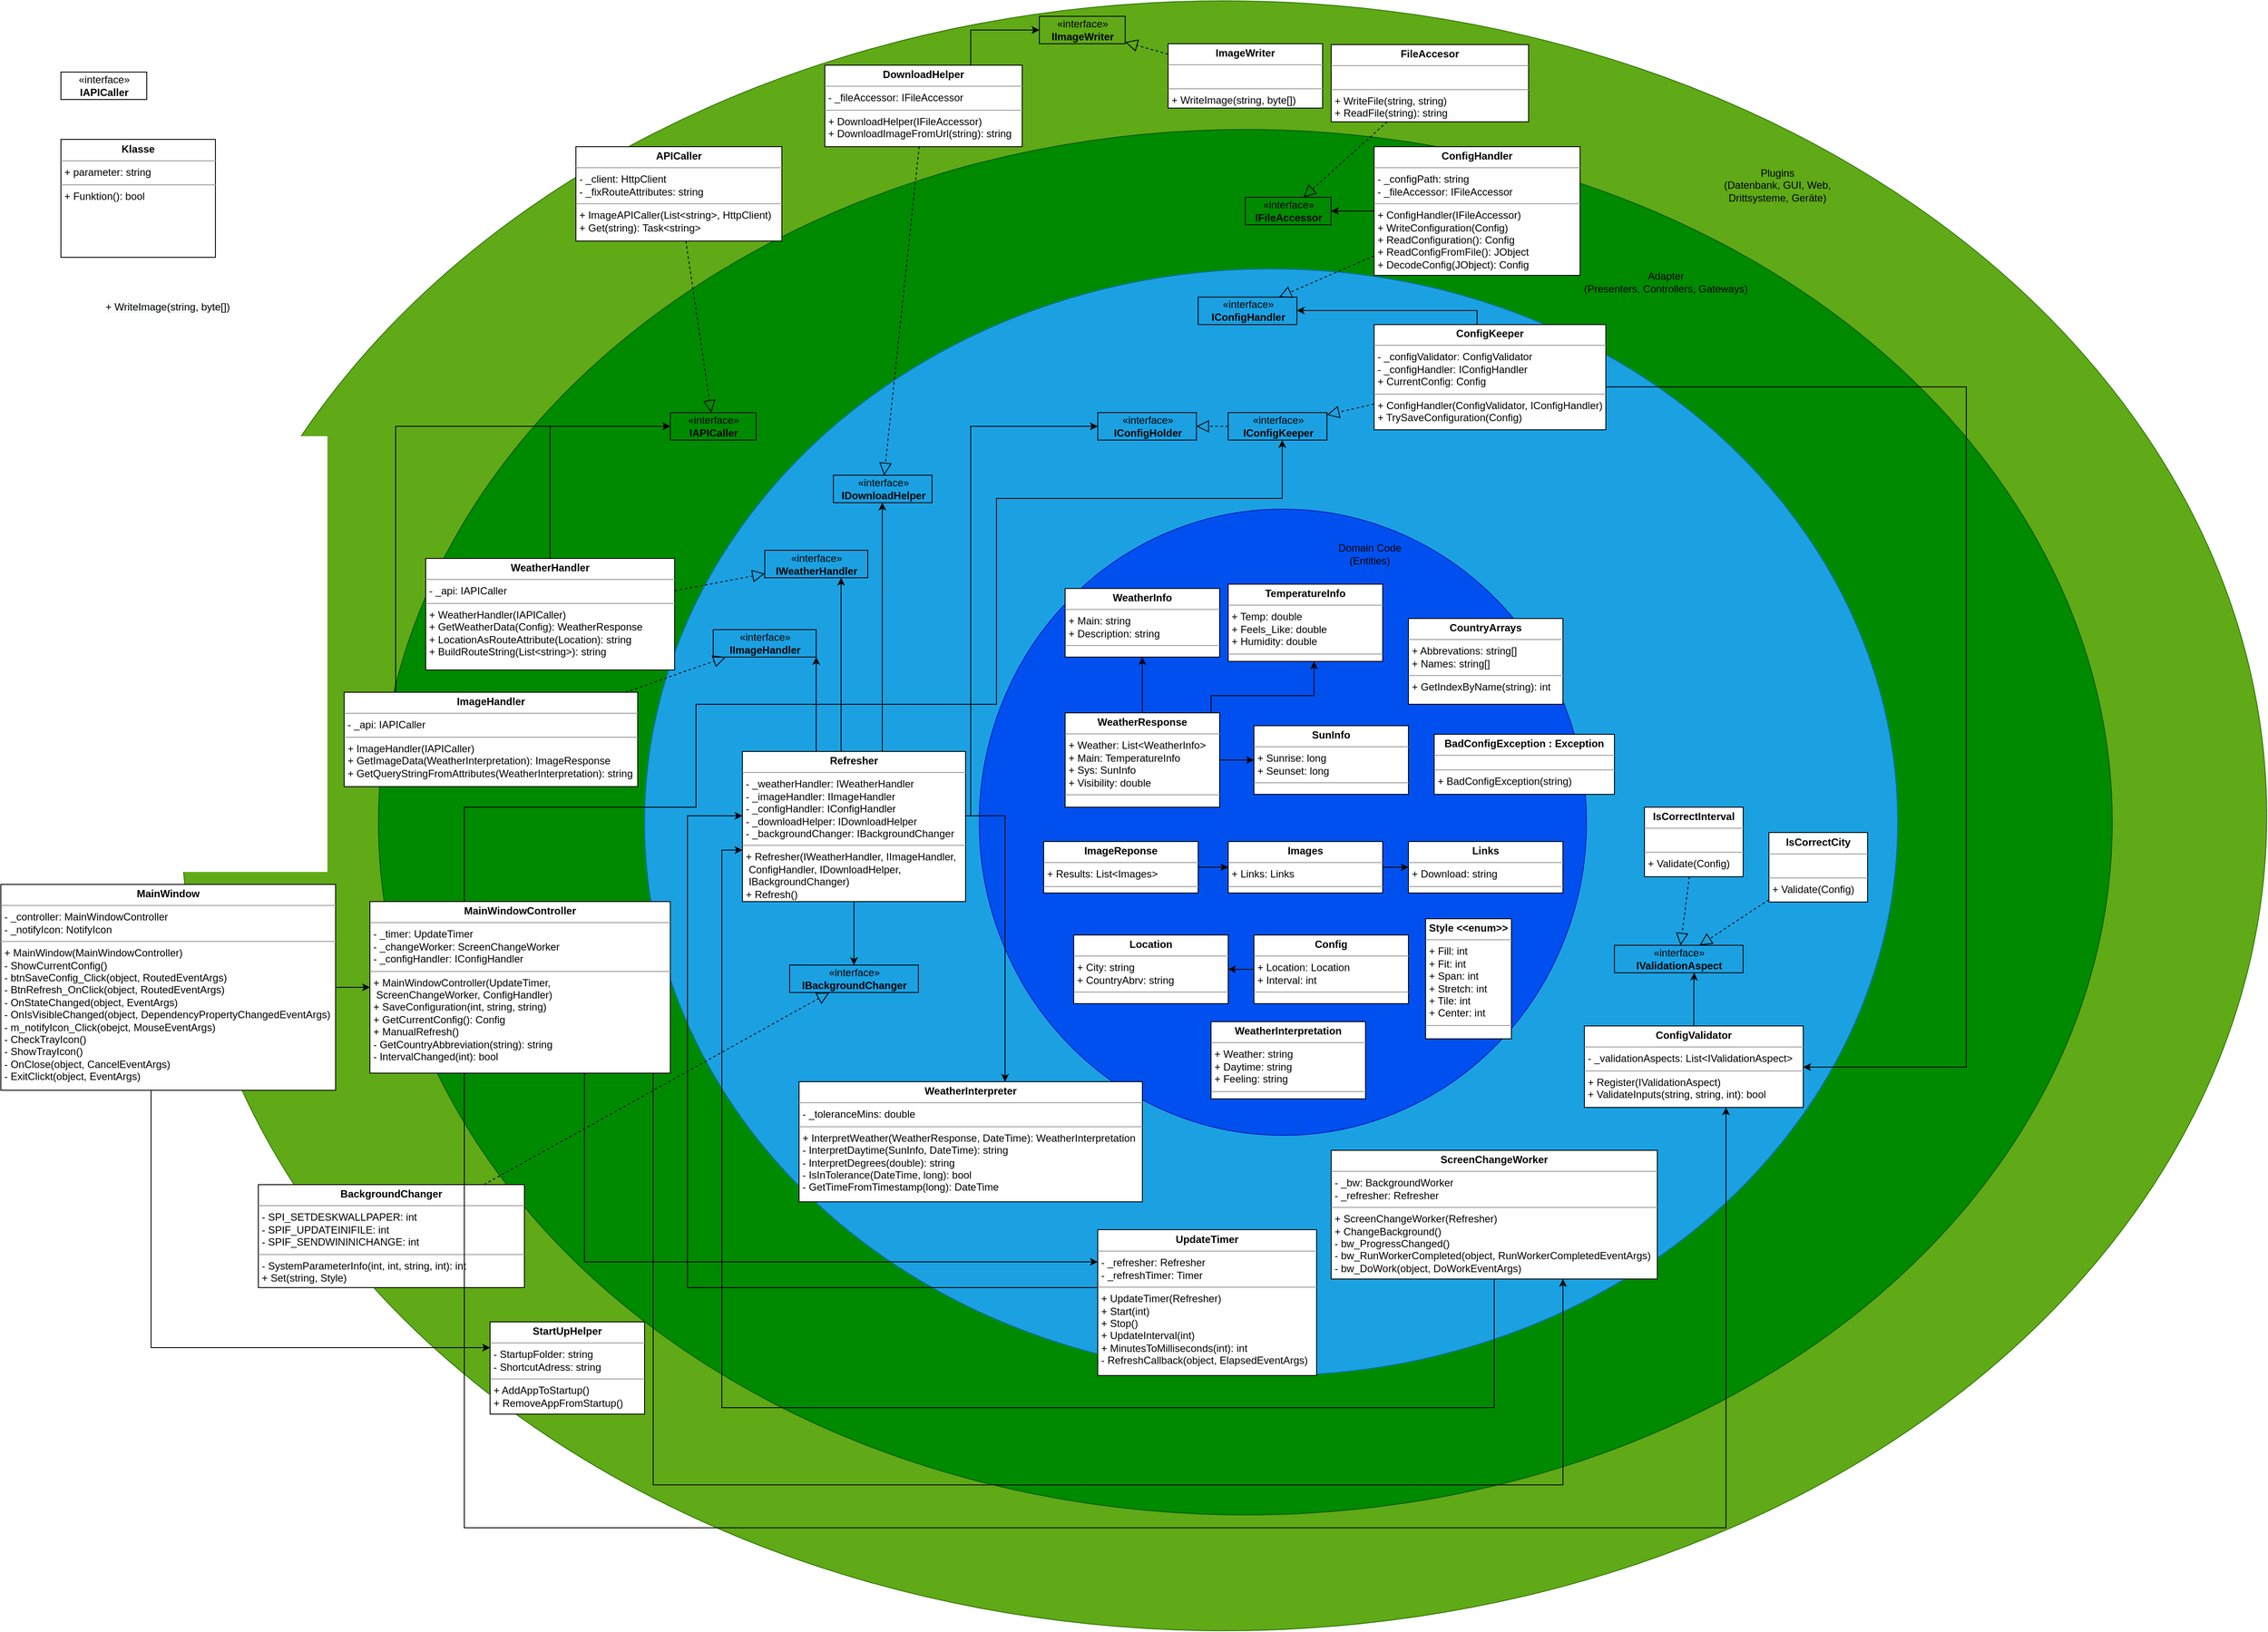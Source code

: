 <mxfile version="14.6.13" type="device"><diagram id="13Ci8cnXTDBYmVddRclu" name="Seite-1"><mxGraphModel dx="1422" dy="822" grid="1" gridSize="10" guides="1" tooltips="1" connect="1" arrows="1" fold="1" page="1" pageScale="1" pageWidth="827" pageHeight="1169" math="0" shadow="0"><root><mxCell id="0"/><mxCell id="1" parent="0"/><mxCell id="1ZH-UxGlyihbAkUnr0aM-4" value="" style="ellipse;whiteSpace=wrap;html=1;fillColor=#60a917;strokeColor=#2D7600;fontColor=#ffffff;" parent="1" vertex="1"><mxGeometry x="1000" width="2430" height="1900" as="geometry"/></mxCell><mxCell id="1ZH-UxGlyihbAkUnr0aM-3" value="" style="ellipse;whiteSpace=wrap;html=1;fillColor=#008a00;strokeColor=#005700;fontColor=#ffffff;" parent="1" vertex="1"><mxGeometry x="1230" y="150" width="2020" height="1615" as="geometry"/></mxCell><mxCell id="1ZH-UxGlyihbAkUnr0aM-2" value="" style="ellipse;whiteSpace=wrap;html=1;fillColor=#1ba1e2;strokeColor=#006EAF;fontColor=#ffffff;" parent="1" vertex="1"><mxGeometry x="1540" y="312.5" width="1460" height="1290" as="geometry"/></mxCell><mxCell id="1ZH-UxGlyihbAkUnr0aM-1" value="" style="ellipse;whiteSpace=wrap;html=1;fillColor=#0050ef;strokeColor=#001DBC;fontColor=#ffffff;" parent="1" vertex="1"><mxGeometry x="1930" y="592.5" width="707.5" height="730" as="geometry"/></mxCell><mxCell id="1ZH-UxGlyihbAkUnr0aM-5" value="Plugins&lt;br&gt;(Datenbank, GUI, Web, &lt;br&gt;Drittsysteme, Geräte)" style="text;html=1;strokeColor=none;fillColor=none;align=center;verticalAlign=middle;whiteSpace=wrap;rounded=0;" parent="1" vertex="1"><mxGeometry x="2740" y="190" width="240" height="50" as="geometry"/></mxCell><mxCell id="1ZH-UxGlyihbAkUnr0aM-7" value="Adapter&lt;br&gt;(Presenters, Controllers, Gateways)" style="text;html=1;strokeColor=none;fillColor=none;align=center;verticalAlign=middle;whiteSpace=wrap;rounded=0;" parent="1" vertex="1"><mxGeometry x="2620" y="312.5" width="220" height="30" as="geometry"/></mxCell><mxCell id="1ZH-UxGlyihbAkUnr0aM-8" value="Application Code&lt;br&gt;(Use Cases)" style="text;html=1;strokeColor=none;fillColor=none;align=center;verticalAlign=middle;whiteSpace=wrap;rounded=0;" parent="1" vertex="1"><mxGeometry x="2500" y="420" width="100" height="30" as="geometry"/></mxCell><mxCell id="1ZH-UxGlyihbAkUnr0aM-9" value="Domain Code&lt;br&gt;(Entities)" style="text;html=1;strokeColor=none;fillColor=none;align=center;verticalAlign=middle;whiteSpace=wrap;rounded=0;" parent="1" vertex="1"><mxGeometry x="2340" y="630" width="90" height="30" as="geometry"/></mxCell><mxCell id="KvMDJhdlzHEtG9-ZdoHx-5" value="«interface»&lt;br&gt;&lt;b&gt;IAPICaller&lt;/b&gt;" style="html=1;labelBackgroundColor=none;fillColor=none;" parent="1" vertex="1"><mxGeometry x="860" y="83" width="100" height="32" as="geometry"/></mxCell><mxCell id="_JSpfcl6WjTsQoN9J05f-1" value="&lt;p style=&quot;margin: 0px ; margin-top: 4px ; text-align: center&quot;&gt;&lt;b&gt;Klasse&lt;/b&gt;&lt;/p&gt;&lt;hr size=&quot;1&quot;&gt;&lt;p style=&quot;margin: 0px ; margin-left: 4px&quot;&gt;+ parameter: string&lt;/p&gt;&lt;hr size=&quot;1&quot;&gt;&lt;p style=&quot;margin: 0px ; margin-left: 4px&quot;&gt;+ Funktion(): bool&lt;/p&gt;" style="verticalAlign=top;align=left;overflow=fill;fontSize=12;fontFamily=Helvetica;html=1;labelBackgroundColor=none;collapsible=0;" parent="1" vertex="1"><mxGeometry x="860" y="161.5" width="180" height="137.5" as="geometry"><mxRectangle x="610" y="215" width="130" height="80" as="alternateBounds"/></mxGeometry></mxCell><mxCell id="TpVtdpSpKy2b_vQORwwP-1" value="&lt;p style=&quot;margin: 0px ; margin-top: 4px ; text-align: center&quot;&gt;&lt;b&gt;CountryArrays&lt;/b&gt;&lt;/p&gt;&lt;hr size=&quot;1&quot;&gt;&lt;p style=&quot;margin: 0px ; margin-left: 4px&quot;&gt;+ Abbrevations: string[]&lt;/p&gt;&lt;p style=&quot;margin: 0px ; margin-left: 4px&quot;&gt;+ Names: string[]&lt;/p&gt;&lt;hr size=&quot;1&quot;&gt;&lt;p style=&quot;margin: 0px ; margin-left: 4px&quot;&gt;+ GetIndexByName(string): int&lt;/p&gt;" style="verticalAlign=top;align=left;overflow=fill;fontSize=12;fontFamily=Helvetica;html=1;labelBackgroundColor=none;collapsible=0;" parent="1" vertex="1"><mxGeometry x="2430" y="720" width="180" height="100" as="geometry"><mxRectangle x="610" y="215" width="130" height="80" as="alternateBounds"/></mxGeometry></mxCell><mxCell id="TpVtdpSpKy2b_vQORwwP-2" value="&lt;p style=&quot;margin: 0px ; margin-top: 4px ; text-align: center&quot;&gt;&lt;b&gt;Location&lt;/b&gt;&lt;/p&gt;&lt;hr size=&quot;1&quot;&gt;&lt;p style=&quot;margin: 0px ; margin-left: 4px&quot;&gt;+ City: string&lt;/p&gt;&lt;p style=&quot;margin: 0px ; margin-left: 4px&quot;&gt;+ CountryAbrv: string&lt;/p&gt;&lt;hr size=&quot;1&quot;&gt;&lt;p style=&quot;margin: 0px ; margin-left: 4px&quot;&gt;&lt;br&gt;&lt;/p&gt;" style="verticalAlign=top;align=left;overflow=fill;fontSize=12;fontFamily=Helvetica;html=1;labelBackgroundColor=none;collapsible=0;" parent="1" vertex="1"><mxGeometry x="2040" y="1089" width="180" height="80" as="geometry"><mxRectangle x="610" y="215" width="130" height="80" as="alternateBounds"/></mxGeometry></mxCell><mxCell id="TpVtdpSpKy2b_vQORwwP-3" value="&lt;p style=&quot;margin: 0px ; margin-top: 4px ; text-align: center&quot;&gt;&lt;b&gt;WeatherInterpretation&lt;/b&gt;&lt;/p&gt;&lt;hr size=&quot;1&quot;&gt;&lt;p style=&quot;margin: 0px ; margin-left: 4px&quot;&gt;+ Weather: string&lt;/p&gt;&lt;p style=&quot;margin: 0px ; margin-left: 4px&quot;&gt;+ Daytime: string&lt;/p&gt;&lt;p style=&quot;margin: 0px ; margin-left: 4px&quot;&gt;+ Feeling: string&lt;/p&gt;&lt;hr size=&quot;1&quot;&gt;&lt;p style=&quot;margin: 0px ; margin-left: 4px&quot;&gt;&lt;br&gt;&lt;/p&gt;" style="verticalAlign=top;align=left;overflow=fill;fontSize=12;fontFamily=Helvetica;html=1;labelBackgroundColor=none;collapsible=0;" parent="1" vertex="1"><mxGeometry x="2200" y="1190" width="180" height="90" as="geometry"><mxRectangle x="610" y="215" width="130" height="80" as="alternateBounds"/></mxGeometry></mxCell><mxCell id="TpVtdpSpKy2b_vQORwwP-5" style="edgeStyle=orthogonalEdgeStyle;rounded=0;orthogonalLoop=1;jettySize=auto;html=1;" parent="1" source="TpVtdpSpKy2b_vQORwwP-4" target="TpVtdpSpKy2b_vQORwwP-2" edge="1"><mxGeometry relative="1" as="geometry"/></mxCell><mxCell id="TpVtdpSpKy2b_vQORwwP-4" value="&lt;p style=&quot;margin: 0px ; margin-top: 4px ; text-align: center&quot;&gt;&lt;b&gt;Config&lt;/b&gt;&lt;/p&gt;&lt;hr size=&quot;1&quot;&gt;&lt;p style=&quot;margin: 0px ; margin-left: 4px&quot;&gt;+ Location: Location&lt;/p&gt;&lt;p style=&quot;margin: 0px ; margin-left: 4px&quot;&gt;+ Interval: int&lt;/p&gt;&lt;hr size=&quot;1&quot;&gt;&lt;p style=&quot;margin: 0px ; margin-left: 4px&quot;&gt;&lt;br&gt;&lt;/p&gt;" style="verticalAlign=top;align=left;overflow=fill;fontSize=12;fontFamily=Helvetica;html=1;labelBackgroundColor=none;collapsible=0;" parent="1" vertex="1"><mxGeometry x="2250" y="1089" width="180" height="80" as="geometry"><mxRectangle x="610" y="215" width="130" height="80" as="alternateBounds"/></mxGeometry></mxCell><mxCell id="TpVtdpSpKy2b_vQORwwP-8" style="edgeStyle=orthogonalEdgeStyle;rounded=0;orthogonalLoop=1;jettySize=auto;html=1;" parent="1" source="TpVtdpSpKy2b_vQORwwP-6" target="TpVtdpSpKy2b_vQORwwP-7" edge="1"><mxGeometry relative="1" as="geometry"/></mxCell><mxCell id="TpVtdpSpKy2b_vQORwwP-11" style="edgeStyle=orthogonalEdgeStyle;rounded=0;orthogonalLoop=1;jettySize=auto;html=1;exitX=1;exitY=0.5;exitDx=0;exitDy=0;" parent="1" source="TpVtdpSpKy2b_vQORwwP-6" target="TpVtdpSpKy2b_vQORwwP-9" edge="1"><mxGeometry relative="1" as="geometry"><Array as="points"><mxPoint x="2200" y="810"/><mxPoint x="2320" y="810"/></Array></mxGeometry></mxCell><mxCell id="TpVtdpSpKy2b_vQORwwP-13" style="edgeStyle=orthogonalEdgeStyle;rounded=0;orthogonalLoop=1;jettySize=auto;html=1;" parent="1" source="TpVtdpSpKy2b_vQORwwP-6" target="TpVtdpSpKy2b_vQORwwP-12" edge="1"><mxGeometry relative="1" as="geometry"/></mxCell><mxCell id="TpVtdpSpKy2b_vQORwwP-6" value="&lt;p style=&quot;margin: 0px ; margin-top: 4px ; text-align: center&quot;&gt;&lt;b&gt;WeatherResponse&lt;/b&gt;&lt;/p&gt;&lt;hr size=&quot;1&quot;&gt;&lt;p style=&quot;margin: 0px ; margin-left: 4px&quot;&gt;+ Weather: List&amp;lt;WeatherInfo&amp;gt;&lt;/p&gt;&lt;p style=&quot;margin: 0px ; margin-left: 4px&quot;&gt;+ Main: TemperatureInfo&lt;/p&gt;&lt;p style=&quot;margin: 0px ; margin-left: 4px&quot;&gt;+ Sys: SunInfo&lt;/p&gt;&lt;p style=&quot;margin: 0px ; margin-left: 4px&quot;&gt;+ Visibility: double&lt;/p&gt;&lt;hr size=&quot;1&quot;&gt;&lt;p style=&quot;margin: 0px ; margin-left: 4px&quot;&gt;&lt;br&gt;&lt;/p&gt;" style="verticalAlign=top;align=left;overflow=fill;fontSize=12;fontFamily=Helvetica;html=1;labelBackgroundColor=none;collapsible=0;" parent="1" vertex="1"><mxGeometry x="2030" y="830" width="180" height="110" as="geometry"><mxRectangle x="610" y="215" width="130" height="80" as="alternateBounds"/></mxGeometry></mxCell><mxCell id="TpVtdpSpKy2b_vQORwwP-7" value="&lt;p style=&quot;margin: 0px ; margin-top: 4px ; text-align: center&quot;&gt;&lt;b&gt;WeatherInfo&lt;/b&gt;&lt;/p&gt;&lt;hr size=&quot;1&quot;&gt;&lt;p style=&quot;margin: 0px ; margin-left: 4px&quot;&gt;&lt;span&gt;+ Main: string&lt;/span&gt;&lt;br&gt;&lt;/p&gt;&lt;p style=&quot;margin: 0px ; margin-left: 4px&quot;&gt;&lt;span&gt;+ Description: string&lt;/span&gt;&lt;/p&gt;&lt;hr size=&quot;1&quot;&gt;&lt;p style=&quot;margin: 0px ; margin-left: 4px&quot;&gt;&lt;br&gt;&lt;/p&gt;" style="verticalAlign=top;align=left;overflow=fill;fontSize=12;fontFamily=Helvetica;html=1;labelBackgroundColor=none;collapsible=0;" parent="1" vertex="1"><mxGeometry x="2030" y="685" width="180" height="80" as="geometry"><mxRectangle x="610" y="215" width="130" height="80" as="alternateBounds"/></mxGeometry></mxCell><mxCell id="TpVtdpSpKy2b_vQORwwP-9" value="&lt;p style=&quot;margin: 0px ; margin-top: 4px ; text-align: center&quot;&gt;&lt;b&gt;TemperatureInfo&lt;/b&gt;&lt;/p&gt;&lt;hr size=&quot;1&quot;&gt;&lt;p style=&quot;margin: 0px ; margin-left: 4px&quot;&gt;&lt;span&gt;+ Temp: double&lt;/span&gt;&lt;br&gt;&lt;/p&gt;&lt;p style=&quot;margin: 0px ; margin-left: 4px&quot;&gt;&lt;span&gt;+ Feels_Like: double&lt;/span&gt;&lt;/p&gt;&lt;p style=&quot;margin: 0px ; margin-left: 4px&quot;&gt;&lt;span&gt;+ Humidity: double&lt;/span&gt;&lt;/p&gt;&lt;hr size=&quot;1&quot;&gt;&lt;p style=&quot;margin: 0px ; margin-left: 4px&quot;&gt;&lt;br&gt;&lt;/p&gt;" style="verticalAlign=top;align=left;overflow=fill;fontSize=12;fontFamily=Helvetica;html=1;labelBackgroundColor=none;collapsible=0;" parent="1" vertex="1"><mxGeometry x="2220" y="680" width="180" height="90" as="geometry"><mxRectangle x="610" y="215" width="130" height="80" as="alternateBounds"/></mxGeometry></mxCell><mxCell id="TpVtdpSpKy2b_vQORwwP-12" value="&lt;p style=&quot;margin: 0px ; margin-top: 4px ; text-align: center&quot;&gt;&lt;b&gt;SunInfo&lt;/b&gt;&lt;/p&gt;&lt;hr size=&quot;1&quot;&gt;&lt;p style=&quot;margin: 0px ; margin-left: 4px&quot;&gt;&lt;span&gt;+ Sunrise: long&lt;/span&gt;&lt;br&gt;&lt;/p&gt;&lt;p style=&quot;margin: 0px ; margin-left: 4px&quot;&gt;&lt;span&gt;+ Seunset: long&lt;/span&gt;&lt;/p&gt;&lt;hr size=&quot;1&quot;&gt;&lt;p style=&quot;margin: 0px ; margin-left: 4px&quot;&gt;&lt;br&gt;&lt;/p&gt;" style="verticalAlign=top;align=left;overflow=fill;fontSize=12;fontFamily=Helvetica;html=1;labelBackgroundColor=none;collapsible=0;" parent="1" vertex="1"><mxGeometry x="2250" y="845" width="180" height="80" as="geometry"><mxRectangle x="610" y="215" width="130" height="80" as="alternateBounds"/></mxGeometry></mxCell><mxCell id="TpVtdpSpKy2b_vQORwwP-17" style="edgeStyle=orthogonalEdgeStyle;rounded=0;orthogonalLoop=1;jettySize=auto;html=1;" parent="1" source="TpVtdpSpKy2b_vQORwwP-14" target="TpVtdpSpKy2b_vQORwwP-15" edge="1"><mxGeometry relative="1" as="geometry"/></mxCell><mxCell id="TpVtdpSpKy2b_vQORwwP-14" value="&lt;p style=&quot;margin: 0px ; margin-top: 4px ; text-align: center&quot;&gt;&lt;b&gt;ImageReponse&lt;/b&gt;&lt;/p&gt;&lt;hr size=&quot;1&quot;&gt;&lt;p style=&quot;margin: 0px ; margin-left: 4px&quot;&gt;+ Results: List&amp;lt;Images&amp;gt;&lt;/p&gt;&lt;hr size=&quot;1&quot;&gt;&lt;p style=&quot;margin: 0px ; margin-left: 4px&quot;&gt;&lt;br&gt;&lt;/p&gt;" style="verticalAlign=top;align=left;overflow=fill;fontSize=12;fontFamily=Helvetica;html=1;labelBackgroundColor=none;collapsible=0;" parent="1" vertex="1"><mxGeometry x="2005" y="980" width="180" height="60" as="geometry"><mxRectangle x="610" y="215" width="130" height="80" as="alternateBounds"/></mxGeometry></mxCell><mxCell id="TpVtdpSpKy2b_vQORwwP-18" style="edgeStyle=orthogonalEdgeStyle;rounded=0;orthogonalLoop=1;jettySize=auto;html=1;" parent="1" source="TpVtdpSpKy2b_vQORwwP-15" target="TpVtdpSpKy2b_vQORwwP-16" edge="1"><mxGeometry relative="1" as="geometry"/></mxCell><mxCell id="TpVtdpSpKy2b_vQORwwP-15" value="&lt;p style=&quot;margin: 0px ; margin-top: 4px ; text-align: center&quot;&gt;&lt;b&gt;Images&lt;/b&gt;&lt;/p&gt;&lt;hr size=&quot;1&quot;&gt;&lt;p style=&quot;margin: 0px ; margin-left: 4px&quot;&gt;+ Links: Links&lt;/p&gt;&lt;hr size=&quot;1&quot;&gt;&lt;p style=&quot;margin: 0px ; margin-left: 4px&quot;&gt;&lt;br&gt;&lt;/p&gt;" style="verticalAlign=top;align=left;overflow=fill;fontSize=12;fontFamily=Helvetica;html=1;labelBackgroundColor=none;collapsible=0;" parent="1" vertex="1"><mxGeometry x="2220" y="980" width="180" height="60" as="geometry"><mxRectangle x="610" y="215" width="130" height="80" as="alternateBounds"/></mxGeometry></mxCell><mxCell id="TpVtdpSpKy2b_vQORwwP-16" value="&lt;p style=&quot;margin: 0px ; margin-top: 4px ; text-align: center&quot;&gt;&lt;b&gt;Links&lt;/b&gt;&lt;/p&gt;&lt;hr size=&quot;1&quot;&gt;&lt;p style=&quot;margin: 0px ; margin-left: 4px&quot;&gt;+ Download: string&lt;/p&gt;&lt;hr size=&quot;1&quot;&gt;&lt;p style=&quot;margin: 0px ; margin-left: 4px&quot;&gt;&lt;br&gt;&lt;/p&gt;" style="verticalAlign=top;align=left;overflow=fill;fontSize=12;fontFamily=Helvetica;html=1;labelBackgroundColor=none;collapsible=0;" parent="1" vertex="1"><mxGeometry x="2430" y="980" width="180" height="60" as="geometry"><mxRectangle x="610" y="215" width="130" height="80" as="alternateBounds"/></mxGeometry></mxCell><mxCell id="TpVtdpSpKy2b_vQORwwP-19" value="&lt;p style=&quot;margin: 0px ; margin-top: 4px ; text-align: center&quot;&gt;&lt;b&gt;BadConfigException : Exception&lt;/b&gt;&lt;/p&gt;&lt;hr size=&quot;1&quot;&gt;&lt;p style=&quot;margin: 0px 0px 0px 4px ; font-size: 3px&quot;&gt;&lt;br&gt;&lt;/p&gt;&lt;hr size=&quot;1&quot;&gt;&lt;p style=&quot;margin: 0px ; margin-left: 4px&quot;&gt;+ BadConfigException(string)&lt;/p&gt;" style="verticalAlign=top;align=left;overflow=fill;fontSize=12;fontFamily=Helvetica;html=1;labelBackgroundColor=none;collapsible=0;" parent="1" vertex="1"><mxGeometry x="2460" y="855" width="210" height="70" as="geometry"><mxRectangle x="610" y="215" width="130" height="80" as="alternateBounds"/></mxGeometry></mxCell><mxCell id="TpVtdpSpKy2b_vQORwwP-20" value="&lt;p style=&quot;margin: 0px ; margin-top: 4px ; text-align: center&quot;&gt;&lt;b&gt;APICaller&lt;/b&gt;&lt;/p&gt;&lt;hr size=&quot;1&quot;&gt;&lt;p style=&quot;margin: 0px 0px 0px 4px&quot;&gt;&lt;span&gt;- _client: HttpClient&lt;/span&gt;&lt;br&gt;&lt;/p&gt;&lt;p style=&quot;margin: 0px ; margin-left: 4px&quot;&gt;&lt;span&gt;- _fixRouteAttributes: string&lt;/span&gt;&lt;/p&gt;&lt;hr size=&quot;1&quot;&gt;&lt;p style=&quot;margin: 0px ; margin-left: 4px&quot;&gt;+ ImageAPICaller(List&amp;lt;string&amp;gt;, HttpClient)&lt;/p&gt;&lt;p style=&quot;margin: 0px ; margin-left: 4px&quot;&gt;+ Get(string): Task&amp;lt;string&amp;gt;&lt;/p&gt;" style="verticalAlign=top;align=left;overflow=fill;fontSize=12;fontFamily=Helvetica;html=1;labelBackgroundColor=none;collapsible=0;" parent="1" vertex="1"><mxGeometry x="1460" y="170" width="240" height="110" as="geometry"><mxRectangle x="610" y="215" width="130" height="80" as="alternateBounds"/></mxGeometry></mxCell><mxCell id="TpVtdpSpKy2b_vQORwwP-22" value="«interface»&lt;br&gt;&lt;b&gt;IAPICaller&lt;/b&gt;" style="html=1;labelBackgroundColor=none;fillColor=none;" parent="1" vertex="1"><mxGeometry x="1570" y="480" width="100" height="32" as="geometry"/></mxCell><mxCell id="TpVtdpSpKy2b_vQORwwP-24" value="" style="endArrow=block;dashed=1;endFill=0;endSize=12;html=1;" parent="1" source="TpVtdpSpKy2b_vQORwwP-20" target="TpVtdpSpKy2b_vQORwwP-22" edge="1"><mxGeometry width="160" relative="1" as="geometry"><mxPoint x="1997.945" y="462" as="sourcePoint"/><mxPoint x="2078" y="488.716" as="targetPoint"/></mxGeometry></mxCell><mxCell id="TpVtdpSpKy2b_vQORwwP-27" style="edgeStyle=orthogonalEdgeStyle;rounded=0;orthogonalLoop=1;jettySize=auto;html=1;entryX=0;entryY=0.5;entryDx=0;entryDy=0;" parent="1" source="TpVtdpSpKy2b_vQORwwP-25" target="TpVtdpSpKy2b_vQORwwP-22" edge="1"><mxGeometry relative="1" as="geometry"/></mxCell><mxCell id="TpVtdpSpKy2b_vQORwwP-25" value="&lt;p style=&quot;margin: 0px ; margin-top: 4px ; text-align: center&quot;&gt;&lt;b&gt;WeatherHandler&lt;/b&gt;&lt;/p&gt;&lt;hr size=&quot;1&quot;&gt;&lt;p style=&quot;margin: 0px ; margin-left: 4px&quot;&gt;- _api: IAPICaller&lt;/p&gt;&lt;hr size=&quot;1&quot;&gt;&lt;p style=&quot;margin: 0px ; margin-left: 4px&quot;&gt;+ WeatherHandler(IAPICaller)&lt;/p&gt;&lt;p style=&quot;margin: 0px ; margin-left: 4px&quot;&gt;+ GetWeatherData(Config): WeatherResponse&lt;/p&gt;&lt;p style=&quot;margin: 0px ; margin-left: 4px&quot;&gt;+ LocationAsRouteAttribute(Location): string&lt;/p&gt;&lt;p style=&quot;margin: 0px ; margin-left: 4px&quot;&gt;+ BuildRouteString(List&amp;lt;string&amp;gt;): string&lt;/p&gt;" style="verticalAlign=top;align=left;overflow=fill;fontSize=12;fontFamily=Helvetica;html=1;labelBackgroundColor=none;collapsible=0;" parent="1" vertex="1"><mxGeometry x="1285" y="650" width="290" height="130" as="geometry"><mxRectangle x="610" y="215" width="130" height="80" as="alternateBounds"/></mxGeometry></mxCell><mxCell id="vVlCtufXUHjlxAoRxOio-18" style="edgeStyle=orthogonalEdgeStyle;rounded=0;orthogonalLoop=1;jettySize=auto;html=1;" parent="1" source="TpVtdpSpKy2b_vQORwwP-29" target="TpVtdpSpKy2b_vQORwwP-22" edge="1"><mxGeometry relative="1" as="geometry"><Array as="points"><mxPoint x="1250" y="496"/></Array></mxGeometry></mxCell><mxCell id="TpVtdpSpKy2b_vQORwwP-29" value="&lt;p style=&quot;margin: 0px ; margin-top: 4px ; text-align: center&quot;&gt;&lt;b&gt;ImageHandler&lt;/b&gt;&lt;/p&gt;&lt;hr size=&quot;1&quot;&gt;&lt;p style=&quot;margin: 0px ; margin-left: 4px&quot;&gt;- _api: IAPICaller&lt;/p&gt;&lt;hr size=&quot;1&quot;&gt;&lt;p style=&quot;margin: 0px ; margin-left: 4px&quot;&gt;+ ImageHandler(IAPICaller)&lt;/p&gt;&lt;p style=&quot;margin: 0px ; margin-left: 4px&quot;&gt;+ GetImageData(WeatherInterpretation): ImageResponse&lt;/p&gt;&lt;p style=&quot;margin: 0px ; margin-left: 4px&quot;&gt;+ GetQueryStringFromAttributes(WeatherInterpretation): string&lt;/p&gt;" style="verticalAlign=top;align=left;overflow=fill;fontSize=12;fontFamily=Helvetica;html=1;labelBackgroundColor=none;collapsible=0;" parent="1" vertex="1"><mxGeometry x="1190" y="806" width="342" height="110" as="geometry"><mxRectangle x="610" y="215" width="130" height="80" as="alternateBounds"/></mxGeometry></mxCell><mxCell id="vVlCtufXUHjlxAoRxOio-10" style="edgeStyle=orthogonalEdgeStyle;rounded=0;orthogonalLoop=1;jettySize=auto;html=1;" parent="1" source="TpVtdpSpKy2b_vQORwwP-33" target="vVlCtufXUHjlxAoRxOio-1" edge="1"><mxGeometry relative="1" as="geometry"/></mxCell><mxCell id="L167CEfC-LXTm9epUfod-1" style="edgeStyle=orthogonalEdgeStyle;rounded=0;orthogonalLoop=1;jettySize=auto;html=1;" parent="1" source="WsVlyLiENjhlFZiY9Cjp-2" target="TpVtdpSpKy2b_vQORwwP-42" edge="1"><mxGeometry relative="1" as="geometry"><Array as="points"><mxPoint x="3080" y="450"/><mxPoint x="3080" y="1243"/></Array></mxGeometry></mxCell><mxCell id="TpVtdpSpKy2b_vQORwwP-33" value="&lt;p style=&quot;margin: 0px ; margin-top: 4px ; text-align: center&quot;&gt;&lt;b&gt;ConfigHandler&lt;/b&gt;&lt;/p&gt;&lt;hr size=&quot;1&quot;&gt;&lt;p style=&quot;margin: 0px ; margin-left: 4px&quot;&gt;- _configPath: string&lt;/p&gt;&lt;p style=&quot;margin: 0px ; margin-left: 4px&quot;&gt;- _fileAccessor: IFileAccessor&lt;/p&gt;&lt;hr size=&quot;1&quot;&gt;&lt;p style=&quot;margin: 0px ; margin-left: 4px&quot;&gt;+ ConfigHandler(IFileAccessor)&lt;/p&gt;&lt;p style=&quot;margin: 0px ; margin-left: 4px&quot;&gt;+ WriteConfiguration(Config)&lt;/p&gt;&lt;p style=&quot;margin: 0px ; margin-left: 4px&quot;&gt;+ ReadConfiguration(): Config&lt;/p&gt;&lt;p style=&quot;margin: 0px ; margin-left: 4px&quot;&gt;+ ReadConfigFromFile(): JObject&lt;/p&gt;&lt;p style=&quot;margin: 0px ; margin-left: 4px&quot;&gt;+&amp;nbsp;DecodeConfig(JObject): Config&lt;/p&gt;" style="verticalAlign=top;align=left;overflow=fill;fontSize=12;fontFamily=Helvetica;html=1;labelBackgroundColor=none;collapsible=0;" parent="1" vertex="1"><mxGeometry x="2390" y="170" width="240" height="150" as="geometry"><mxRectangle x="610" y="215" width="130" height="80" as="alternateBounds"/></mxGeometry></mxCell><mxCell id="TpVtdpSpKy2b_vQORwwP-35" value="&lt;p style=&quot;margin: 0px ; margin-top: 4px ; text-align: center&quot;&gt;&lt;b&gt;WeatherInterpreter&lt;/b&gt;&lt;/p&gt;&lt;hr size=&quot;1&quot;&gt;&lt;p style=&quot;margin: 0px ; margin-left: 4px&quot;&gt;- _toleranceMins: double&lt;/p&gt;&lt;hr size=&quot;1&quot;&gt;&lt;p style=&quot;margin: 0px ; margin-left: 4px&quot;&gt;+ InterpretWeather(WeatherResponse, DateTime): WeatherInterpretation&lt;/p&gt;&lt;p style=&quot;margin: 0px ; margin-left: 4px&quot;&gt;- InterpretDaytime(SunInfo, DateTime): string&lt;/p&gt;&lt;p style=&quot;margin: 0px ; margin-left: 4px&quot;&gt;- InterpretDegrees(double): string&lt;/p&gt;&lt;p style=&quot;margin: 0px ; margin-left: 4px&quot;&gt;- IsInTolerance(DateTime, long): bool&lt;/p&gt;&lt;p style=&quot;margin: 0px ; margin-left: 4px&quot;&gt;- GetTimeFromTimestamp(long): DateTime&lt;/p&gt;" style="verticalAlign=top;align=left;overflow=fill;fontSize=12;fontFamily=Helvetica;html=1;labelBackgroundColor=none;collapsible=0;" parent="1" vertex="1"><mxGeometry x="1720" y="1260" width="400" height="140" as="geometry"><mxRectangle x="610" y="215" width="130" height="80" as="alternateBounds"/></mxGeometry></mxCell><mxCell id="RV220JZkcXRQUNk5Nw35-1" style="edgeStyle=orthogonalEdgeStyle;rounded=0;orthogonalLoop=1;jettySize=auto;html=1;" parent="1" source="TpVtdpSpKy2b_vQORwwP-39" target="TpVtdpSpKy2b_vQORwwP-43" edge="1"><mxGeometry relative="1" as="geometry"><Array as="points"><mxPoint x="1590" y="1500"/><mxPoint x="1590" y="950"/></Array></mxGeometry></mxCell><mxCell id="TpVtdpSpKy2b_vQORwwP-39" value="&lt;p style=&quot;margin: 0px ; margin-top: 4px ; text-align: center&quot;&gt;&lt;b&gt;UpdateTimer&lt;/b&gt;&lt;/p&gt;&lt;hr size=&quot;1&quot;&gt;&lt;p style=&quot;margin: 0px ; margin-left: 4px&quot;&gt;- _refresher: Refresher&lt;/p&gt;&lt;p style=&quot;margin: 0px ; margin-left: 4px&quot;&gt;- _refreshTimer: Timer&lt;/p&gt;&lt;hr size=&quot;1&quot;&gt;&lt;p style=&quot;margin: 0px ; margin-left: 4px&quot;&gt;+ UpdateTimer(Refresher)&lt;/p&gt;&lt;p style=&quot;margin: 0px ; margin-left: 4px&quot;&gt;+ Start(int)&lt;/p&gt;&lt;p style=&quot;margin: 0px ; margin-left: 4px&quot;&gt;+ Stop()&lt;/p&gt;&lt;p style=&quot;margin: 0px ; margin-left: 4px&quot;&gt;+ UpdateInterval(int)&lt;/p&gt;&lt;p style=&quot;margin: 0px ; margin-left: 4px&quot;&gt;+ MinutesToMilliseconds(int): int&lt;/p&gt;&lt;p style=&quot;margin: 0px ; margin-left: 4px&quot;&gt;- RefreshCallback(object, ElapsedEventArgs)&lt;/p&gt;" style="verticalAlign=top;align=left;overflow=fill;fontSize=12;fontFamily=Helvetica;html=1;labelBackgroundColor=none;collapsible=0;" parent="1" vertex="1"><mxGeometry x="2068" y="1432.5" width="255" height="170" as="geometry"><mxRectangle x="610" y="215" width="130" height="80" as="alternateBounds"/></mxGeometry></mxCell><mxCell id="vVlCtufXUHjlxAoRxOio-21" style="edgeStyle=orthogonalEdgeStyle;rounded=0;orthogonalLoop=1;jettySize=auto;html=1;" parent="1" source="TpVtdpSpKy2b_vQORwwP-40" target="TpVtdpSpKy2b_vQORwwP-43" edge="1"><mxGeometry relative="1" as="geometry"><Array as="points"><mxPoint x="2530" y="1640"/><mxPoint x="1630" y="1640"/><mxPoint x="1630" y="990"/></Array></mxGeometry></mxCell><mxCell id="TpVtdpSpKy2b_vQORwwP-40" value="&lt;p style=&quot;margin: 0px ; margin-top: 4px ; text-align: center&quot;&gt;&lt;b&gt;ScreenChangeWorker&lt;/b&gt;&lt;/p&gt;&lt;hr size=&quot;1&quot;&gt;&lt;p style=&quot;margin: 0px ; margin-left: 4px&quot;&gt;- _bw: BackgroundWorker&lt;/p&gt;&lt;p style=&quot;margin: 0px ; margin-left: 4px&quot;&gt;- _refresher: Refresher&lt;/p&gt;&lt;hr size=&quot;1&quot;&gt;&lt;p style=&quot;margin: 0px ; margin-left: 4px&quot;&gt;+ ScreenChangeWorker(Refresher)&lt;/p&gt;&lt;p style=&quot;margin: 0px ; margin-left: 4px&quot;&gt;+ ChangeBackground()&lt;/p&gt;&lt;p style=&quot;margin: 0px ; margin-left: 4px&quot;&gt;- bw_ProgressChanged()&lt;/p&gt;&lt;p style=&quot;margin: 0px ; margin-left: 4px&quot;&gt;- bw_RunWorkerCompleted(object, RunWorkerCompletedEventArgs)&lt;/p&gt;&lt;p style=&quot;margin: 0px ; margin-left: 4px&quot;&gt;- bw_DoWork(object, DoWorkEventArgs)&lt;/p&gt;" style="verticalAlign=top;align=left;overflow=fill;fontSize=12;fontFamily=Helvetica;html=1;labelBackgroundColor=none;collapsible=0;" parent="1" vertex="1"><mxGeometry x="2340" y="1340" width="380" height="150" as="geometry"><mxRectangle x="610" y="215" width="130" height="80" as="alternateBounds"/></mxGeometry></mxCell><mxCell id="NPM1y5KNwfwg-skoHhzr-5" style="edgeStyle=orthogonalEdgeStyle;rounded=0;orthogonalLoop=1;jettySize=auto;html=1;" parent="1" source="TpVtdpSpKy2b_vQORwwP-41" target="NPM1y5KNwfwg-skoHhzr-4" edge="1"><mxGeometry relative="1" as="geometry"><Array as="points"><mxPoint x="1920" y="34"/></Array></mxGeometry></mxCell><mxCell id="TpVtdpSpKy2b_vQORwwP-41" value="&lt;p style=&quot;margin: 0px ; margin-top: 4px ; text-align: center&quot;&gt;&lt;b&gt;DownloadHelper&lt;/b&gt;&lt;/p&gt;&lt;hr size=&quot;1&quot;&gt;&lt;p style=&quot;margin: 0px ; margin-left: 4px&quot;&gt;- _fileAccessor: IFileAccessor&lt;/p&gt;&lt;hr size=&quot;1&quot;&gt;&lt;p style=&quot;margin: 0px ; margin-left: 4px&quot;&gt;+ DownloadHelper(IFileAccessor)&lt;/p&gt;&lt;p style=&quot;margin: 0px ; margin-left: 4px&quot;&gt;+ DownloadImageFromUrl(string): string&lt;/p&gt;&lt;p style=&quot;margin: 0px ; margin-left: 4px&quot;&gt;&lt;br&gt;&lt;/p&gt;" style="verticalAlign=top;align=left;overflow=fill;fontSize=12;fontFamily=Helvetica;html=1;labelBackgroundColor=none;collapsible=0;" parent="1" vertex="1"><mxGeometry x="1750" y="75" width="230" height="95" as="geometry"><mxRectangle x="610" y="215" width="130" height="80" as="alternateBounds"/></mxGeometry></mxCell><mxCell id="L167CEfC-LXTm9epUfod-7" style="edgeStyle=orthogonalEdgeStyle;rounded=0;orthogonalLoop=1;jettySize=auto;html=1;" parent="1" source="TpVtdpSpKy2b_vQORwwP-42" target="L167CEfC-LXTm9epUfod-3" edge="1"><mxGeometry relative="1" as="geometry"><Array as="points"><mxPoint x="2763" y="1150"/><mxPoint x="2763" y="1150"/></Array></mxGeometry></mxCell><mxCell id="TpVtdpSpKy2b_vQORwwP-42" value="&lt;p style=&quot;margin: 0px ; margin-top: 4px ; text-align: center&quot;&gt;&lt;b&gt;ConfigValidator&lt;/b&gt;&lt;/p&gt;&lt;hr size=&quot;1&quot;&gt;&lt;p style=&quot;margin: 0px ; margin-left: 4px&quot;&gt;- _validationAspects: List&amp;lt;IValidationAspect&amp;gt;&lt;/p&gt;&lt;hr size=&quot;1&quot;&gt;&lt;p style=&quot;margin: 0px ; margin-left: 4px&quot;&gt;+ Register(IValidationAspect)&lt;/p&gt;&lt;p style=&quot;margin: 0px ; margin-left: 4px&quot;&gt;+&amp;nbsp;&lt;span&gt;ValidateInputs(string, string, int): bool&lt;/span&gt;&lt;/p&gt;" style="verticalAlign=top;align=left;overflow=fill;fontSize=12;fontFamily=Helvetica;html=1;labelBackgroundColor=none;collapsible=0;" parent="1" vertex="1"><mxGeometry x="2635" y="1195" width="255" height="95" as="geometry"><mxRectangle x="610" y="215" width="130" height="80" as="alternateBounds"/></mxGeometry></mxCell><mxCell id="TpVtdpSpKy2b_vQORwwP-44" value="&lt;p style=&quot;margin: 0px ; margin-top: 4px ; text-align: center&quot;&gt;&lt;b&gt;BackgroundChanger&lt;/b&gt;&lt;/p&gt;&lt;hr size=&quot;1&quot;&gt;&lt;p style=&quot;margin: 0px ; margin-left: 4px&quot;&gt;- SPI_SETDESKWALLPAPER: int&lt;/p&gt;&lt;p style=&quot;margin: 0px ; margin-left: 4px&quot;&gt;- SPIF_UPDATEINIFILE: int&lt;/p&gt;&lt;p style=&quot;margin: 0px ; margin-left: 4px&quot;&gt;- SPIF_SENDWININICHANGE: int&lt;/p&gt;&lt;hr size=&quot;1&quot;&gt;&lt;p style=&quot;margin: 0px ; margin-left: 4px&quot;&gt;- SystemParameterInfo(int, int, string, int): int&lt;/p&gt;&lt;p style=&quot;margin: 0px ; margin-left: 4px&quot;&gt;+ Set(string, Style)&lt;br&gt;&lt;/p&gt;" style="verticalAlign=top;align=left;overflow=fill;fontSize=12;fontFamily=Helvetica;html=1;labelBackgroundColor=none;collapsible=0;" parent="1" vertex="1"><mxGeometry x="1090" y="1380" width="310" height="120" as="geometry"><mxRectangle x="610" y="215" width="130" height="80" as="alternateBounds"/></mxGeometry></mxCell><mxCell id="TpVtdpSpKy2b_vQORwwP-46" value="&lt;p style=&quot;margin: 0px ; margin-top: 4px ; text-align: center&quot;&gt;&lt;b&gt;Style &amp;lt;&amp;lt;enum&amp;gt;&amp;gt;&lt;/b&gt;&lt;/p&gt;&lt;hr size=&quot;1&quot;&gt;&lt;p style=&quot;margin: 0px ; margin-left: 4px&quot;&gt;+ Fill: int&lt;/p&gt;&lt;p style=&quot;margin: 0px ; margin-left: 4px&quot;&gt;+ Fit: int&lt;/p&gt;&lt;p style=&quot;margin: 0px ; margin-left: 4px&quot;&gt;+ Span: int&lt;/p&gt;&lt;p style=&quot;margin: 0px ; margin-left: 4px&quot;&gt;+ Stretch: int&lt;/p&gt;&lt;p style=&quot;margin: 0px ; margin-left: 4px&quot;&gt;+ Tile: int&lt;/p&gt;&lt;p style=&quot;margin: 0px ; margin-left: 4px&quot;&gt;+ Center: int&lt;/p&gt;&lt;hr size=&quot;1&quot;&gt;&lt;p style=&quot;margin: 0px ; margin-left: 4px&quot;&gt;&lt;br&gt;&lt;/p&gt;" style="verticalAlign=top;align=left;overflow=fill;fontSize=12;fontFamily=Helvetica;html=1;labelBackgroundColor=none;collapsible=0;" parent="1" vertex="1"><mxGeometry x="2450" y="1070" width="100" height="140" as="geometry"><mxRectangle x="610" y="215" width="130" height="80" as="alternateBounds"/></mxGeometry></mxCell><mxCell id="t7mPTSwOyqh4iDOu0hvu-2" style="edgeStyle=orthogonalEdgeStyle;rounded=0;orthogonalLoop=1;jettySize=auto;html=1;" parent="1" source="TpVtdpSpKy2b_vQORwwP-47" target="t7mPTSwOyqh4iDOu0hvu-1" edge="1"><mxGeometry relative="1" as="geometry"><Array as="points"><mxPoint x="965" y="1570"/></Array></mxGeometry></mxCell><mxCell id="WsVlyLiENjhlFZiY9Cjp-15" style="edgeStyle=orthogonalEdgeStyle;rounded=0;orthogonalLoop=1;jettySize=auto;html=1;" parent="1" source="TpVtdpSpKy2b_vQORwwP-47" target="RV220JZkcXRQUNk5Nw35-16" edge="1"><mxGeometry relative="1" as="geometry"/></mxCell><mxCell id="TpVtdpSpKy2b_vQORwwP-47" value="&lt;p style=&quot;margin: 0px ; margin-top: 4px ; text-align: center&quot;&gt;&lt;b&gt;MainWindow&lt;/b&gt;&lt;/p&gt;&lt;hr size=&quot;1&quot;&gt;&lt;p style=&quot;margin: 0px ; margin-left: 4px&quot;&gt;&lt;span&gt;- _controller: MainWindowController&lt;/span&gt;&lt;/p&gt;&lt;p style=&quot;margin: 0px ; margin-left: 4px&quot;&gt;- _notifyIcon: NotifyIcon&lt;/p&gt;&lt;hr size=&quot;1&quot;&gt;&lt;p style=&quot;margin: 0px ; margin-left: 4px&quot;&gt;+ MainWindow(MainWindowController)&lt;/p&gt;&lt;p style=&quot;margin: 0px ; margin-left: 4px&quot;&gt;- ShowCurrentConfig()&lt;/p&gt;&lt;p style=&quot;margin: 0px ; margin-left: 4px&quot;&gt;- btnSaveConfig_Click(object, RoutedEventArgs)&lt;/p&gt;&lt;p style=&quot;margin: 0px ; margin-left: 4px&quot;&gt;-&amp;nbsp;BtnRefresh_OnClick(object,&amp;nbsp;RoutedEventArgs)&lt;/p&gt;&lt;p style=&quot;margin: 0px ; margin-left: 4px&quot;&gt;- OnStateChanged(object, EventArgs)&lt;/p&gt;&lt;p style=&quot;margin: 0px ; margin-left: 4px&quot;&gt;-&amp;nbsp;OnIsVisibleChanged(object, DependencyPropertyChangedEventArgs)&lt;/p&gt;&lt;p style=&quot;margin: 0px ; margin-left: 4px&quot;&gt;-&amp;nbsp;m_notifyIcon_Click(obejct,&amp;nbsp;MouseEventArgs)&lt;/p&gt;&lt;p style=&quot;margin: 0px ; margin-left: 4px&quot;&gt;-&amp;nbsp;CheckTrayIcon()&lt;/p&gt;&lt;p style=&quot;margin: 0px ; margin-left: 4px&quot;&gt;-&amp;nbsp;ShowTrayIcon()&lt;/p&gt;&lt;p style=&quot;margin: 0px ; margin-left: 4px&quot;&gt;-&amp;nbsp;OnClose(object,&amp;nbsp;CancelEventArgs)&lt;/p&gt;&lt;p style=&quot;margin: 0px ; margin-left: 4px&quot;&gt;- ExitClickt(object,&amp;nbsp;EventArgs)&lt;/p&gt;" style="verticalAlign=top;align=left;overflow=fill;fontSize=12;fontFamily=Helvetica;html=1;labelBackgroundColor=none;collapsible=0;" parent="1" vertex="1"><mxGeometry x="790" y="1030" width="390" height="240" as="geometry"><mxRectangle x="610" y="215" width="130" height="80" as="alternateBounds"/></mxGeometry></mxCell><mxCell id="RV220JZkcXRQUNk5Nw35-15" value="&lt;p style=&quot;margin: 0px ; margin-top: 4px ; text-align: center&quot;&gt;&lt;b&gt;FileAccesor&lt;/b&gt;&lt;/p&gt;&lt;hr size=&quot;1&quot;&gt;&lt;p style=&quot;margin: 0px ; margin-left: 4px&quot;&gt;&lt;br&gt;&lt;/p&gt;&lt;hr size=&quot;1&quot;&gt;&lt;p style=&quot;margin: 0px ; margin-left: 4px&quot;&gt;+ WriteFile(string, string)&lt;/p&gt;&lt;p style=&quot;margin: 0px ; margin-left: 4px&quot;&gt;&lt;span&gt;+ ReadFile(string): string&lt;/span&gt;&lt;br&gt;&lt;/p&gt;&lt;p style=&quot;margin: 0px ; margin-left: 4px&quot;&gt;&lt;br&gt;&lt;/p&gt;&lt;p style=&quot;margin: 0px ; margin-left: 4px&quot;&gt;&lt;br&gt;&lt;/p&gt;" style="verticalAlign=top;align=left;overflow=fill;fontSize=12;fontFamily=Helvetica;html=1;labelBackgroundColor=none;collapsible=0;" parent="1" vertex="1"><mxGeometry x="2340" y="51" width="230" height="90" as="geometry"><mxRectangle x="610" y="215" width="130" height="80" as="alternateBounds"/></mxGeometry></mxCell><mxCell id="vVlCtufXUHjlxAoRxOio-25" style="edgeStyle=orthogonalEdgeStyle;rounded=0;orthogonalLoop=1;jettySize=auto;html=1;" parent="1" source="RV220JZkcXRQUNk5Nw35-16" target="TpVtdpSpKy2b_vQORwwP-40" edge="1"><mxGeometry relative="1" as="geometry"><Array as="points"><mxPoint x="1550" y="1730"/><mxPoint x="2610" y="1730"/></Array></mxGeometry></mxCell><mxCell id="vVlCtufXUHjlxAoRxOio-26" style="edgeStyle=orthogonalEdgeStyle;rounded=0;orthogonalLoop=1;jettySize=auto;html=1;" parent="1" source="RV220JZkcXRQUNk5Nw35-16" target="WsVlyLiENjhlFZiY9Cjp-10" edge="1"><mxGeometry relative="1" as="geometry"><Array as="points"><mxPoint x="1330" y="940"/><mxPoint x="1600" y="940"/><mxPoint x="1600" y="820"/><mxPoint x="1950" y="820"/><mxPoint x="1950" y="580"/><mxPoint x="2283" y="580"/></Array></mxGeometry></mxCell><mxCell id="vVlCtufXUHjlxAoRxOio-27" style="edgeStyle=orthogonalEdgeStyle;rounded=0;orthogonalLoop=1;jettySize=auto;html=1;" parent="1" source="RV220JZkcXRQUNk5Nw35-16" target="TpVtdpSpKy2b_vQORwwP-42" edge="1"><mxGeometry relative="1" as="geometry"><Array as="points"><mxPoint x="1330" y="1780"/><mxPoint x="2800" y="1780"/></Array></mxGeometry></mxCell><mxCell id="rKhbwZnVPk3yDBAIcxgw-1" style="edgeStyle=orthogonalEdgeStyle;rounded=0;orthogonalLoop=1;jettySize=auto;html=1;" parent="1" source="RV220JZkcXRQUNk5Nw35-16" target="TpVtdpSpKy2b_vQORwwP-39" edge="1"><mxGeometry relative="1" as="geometry"><Array as="points"><mxPoint x="1470" y="1470"/></Array></mxGeometry></mxCell><mxCell id="RV220JZkcXRQUNk5Nw35-16" value="&lt;p style=&quot;margin: 0px ; margin-top: 4px ; text-align: center&quot;&gt;&lt;b&gt;MainWindowController&lt;/b&gt;&lt;/p&gt;&lt;hr size=&quot;1&quot;&gt;&lt;p style=&quot;margin: 0px ; margin-left: 4px&quot;&gt;&lt;span&gt;- _timer: UpdateTimer&lt;/span&gt;&lt;br&gt;&lt;/p&gt;&lt;p style=&quot;margin: 0px ; margin-left: 4px&quot;&gt;- _changeWorker: ScreenChangeWorker&lt;/p&gt;&lt;p style=&quot;margin: 0px ; margin-left: 4px&quot;&gt;- _configHandler: IConfigHandler&lt;/p&gt;&lt;hr size=&quot;1&quot;&gt;&lt;p style=&quot;margin: 0px ; margin-left: 4px&quot;&gt;+ MainWindowController(UpdateTimer,&lt;/p&gt;&lt;p style=&quot;margin: 0px ; margin-left: 4px&quot;&gt;&amp;nbsp;ScreenChangeWorker, ConfigHandler)&lt;/p&gt;&lt;p style=&quot;margin: 0px ; margin-left: 4px&quot;&gt;+ SaveConfiguration(int, string, string)&lt;br&gt;&lt;/p&gt;&lt;p style=&quot;margin: 0px ; margin-left: 4px&quot;&gt;+ GetCurrentConfig(): Config&lt;br&gt;&lt;/p&gt;&lt;p style=&quot;margin: 0px ; margin-left: 4px&quot;&gt;+ ManualRefresh()&lt;/p&gt;&lt;p style=&quot;margin: 0px ; margin-left: 4px&quot;&gt;-&amp;nbsp;GetCountryAbbreviation(string): string&lt;/p&gt;&lt;p style=&quot;margin: 0px ; margin-left: 4px&quot;&gt;-&amp;nbsp;IntervalChanged(int): bool&lt;/p&gt;&lt;p style=&quot;margin: 0px ; margin-left: 4px&quot;&gt;&lt;br&gt;&lt;/p&gt;" style="verticalAlign=top;align=left;overflow=fill;fontSize=12;fontFamily=Helvetica;html=1;labelBackgroundColor=none;collapsible=0;" parent="1" vertex="1"><mxGeometry x="1220" y="1050" width="350" height="200" as="geometry"><mxRectangle x="610" y="215" width="130" height="80" as="alternateBounds"/></mxGeometry></mxCell><mxCell id="vVlCtufXUHjlxAoRxOio-13" style="edgeStyle=orthogonalEdgeStyle;rounded=0;orthogonalLoop=1;jettySize=auto;html=1;" parent="1" source="TpVtdpSpKy2b_vQORwwP-43" target="vVlCtufXUHjlxAoRxOio-5" edge="1"><mxGeometry relative="1" as="geometry"><Array as="points"><mxPoint x="1769" y="850"/><mxPoint x="1769" y="850"/></Array></mxGeometry></mxCell><mxCell id="vVlCtufXUHjlxAoRxOio-14" style="edgeStyle=orthogonalEdgeStyle;rounded=0;orthogonalLoop=1;jettySize=auto;html=1;" parent="1" source="TpVtdpSpKy2b_vQORwwP-43" target="vVlCtufXUHjlxAoRxOio-8" edge="1"><mxGeometry relative="1" as="geometry"><Array as="points"><mxPoint x="1680" y="920"/><mxPoint x="1680" y="920"/></Array></mxGeometry></mxCell><mxCell id="vVlCtufXUHjlxAoRxOio-16" style="edgeStyle=orthogonalEdgeStyle;rounded=0;orthogonalLoop=1;jettySize=auto;html=1;" parent="1" source="TpVtdpSpKy2b_vQORwwP-43" target="vVlCtufXUHjlxAoRxOio-2" edge="1"><mxGeometry relative="1" as="geometry"><Array as="points"><mxPoint x="1817" y="860"/><mxPoint x="1817" y="860"/></Array></mxGeometry></mxCell><mxCell id="vVlCtufXUHjlxAoRxOio-17" style="edgeStyle=orthogonalEdgeStyle;rounded=0;orthogonalLoop=1;jettySize=auto;html=1;" parent="1" source="TpVtdpSpKy2b_vQORwwP-43" target="TpVtdpSpKy2b_vQORwwP-35" edge="1"><mxGeometry relative="1" as="geometry"><Array as="points"><mxPoint x="1960" y="950"/></Array></mxGeometry></mxCell><mxCell id="vVlCtufXUHjlxAoRxOio-23" style="edgeStyle=orthogonalEdgeStyle;rounded=0;orthogonalLoop=1;jettySize=auto;html=1;entryX=0.5;entryY=0;entryDx=0;entryDy=0;" parent="1" source="TpVtdpSpKy2b_vQORwwP-43" target="2-Z3lqV99WR4nA4F3u_u-4" edge="1"><mxGeometry relative="1" as="geometry"><Array as="points"><mxPoint x="1784" y="1110"/><mxPoint x="1784" y="1110"/></Array></mxGeometry></mxCell><mxCell id="2-Z3lqV99WR4nA4F3u_u-3" style="edgeStyle=orthogonalEdgeStyle;rounded=0;orthogonalLoop=1;jettySize=auto;html=1;" parent="1" source="TpVtdpSpKy2b_vQORwwP-43" target="2-Z3lqV99WR4nA4F3u_u-1" edge="1"><mxGeometry relative="1" as="geometry"><Array as="points"><mxPoint x="1920" y="950"/><mxPoint x="1920" y="496"/></Array></mxGeometry></mxCell><mxCell id="TpVtdpSpKy2b_vQORwwP-43" value="&lt;p style=&quot;margin: 0px ; margin-top: 4px ; text-align: center&quot;&gt;&lt;b&gt;Refresher&lt;/b&gt;&lt;/p&gt;&lt;hr size=&quot;1&quot;&gt;&lt;p style=&quot;margin: 0px ; margin-left: 4px&quot;&gt;- _weatherHandler: IWeatherHandler&lt;/p&gt;&lt;p style=&quot;margin: 0px ; margin-left: 4px&quot;&gt;- _imageHandler: IImageHandler&lt;/p&gt;&lt;p style=&quot;margin: 0px ; margin-left: 4px&quot;&gt;- _configHandler: IConfigHandler&lt;/p&gt;&lt;p style=&quot;margin: 0px ; margin-left: 4px&quot;&gt;- _downloadHelper: IDownloadHelper&lt;/p&gt;&lt;p style=&quot;margin: 0px ; margin-left: 4px&quot;&gt;- _backgroundChanger: IBackgroundChanger&lt;/p&gt;&lt;hr size=&quot;1&quot;&gt;&lt;p style=&quot;margin: 0px ; margin-left: 4px&quot;&gt;+ Refresher(IWeatherHandler, IImageHandler,&lt;/p&gt;&lt;p style=&quot;margin: 0px ; margin-left: 4px&quot;&gt;&amp;nbsp;ConfigHandler, IDownloadHelper,&amp;nbsp;&lt;/p&gt;&lt;p style=&quot;margin: 0px ; margin-left: 4px&quot;&gt;&amp;nbsp;IBackgroundChanger)&lt;/p&gt;&lt;p style=&quot;margin: 0px ; margin-left: 4px&quot;&gt;+ Refresh()&lt;/p&gt;" style="verticalAlign=top;align=left;overflow=fill;fontSize=12;fontFamily=Helvetica;html=1;labelBackgroundColor=none;collapsible=0;" parent="1" vertex="1"><mxGeometry x="1654" y="875" width="260" height="175" as="geometry"><mxRectangle x="610" y="215" width="130" height="80" as="alternateBounds"/></mxGeometry></mxCell><mxCell id="vVlCtufXUHjlxAoRxOio-1" value="«interface»&lt;br&gt;&lt;b&gt;IFileAccessor&lt;/b&gt;" style="html=1;labelBackgroundColor=none;fillColor=none;" parent="1" vertex="1"><mxGeometry x="2240" y="229" width="100" height="32" as="geometry"/></mxCell><mxCell id="vVlCtufXUHjlxAoRxOio-2" value="«interface»&lt;br&gt;&lt;b&gt;IDownloadHelper&lt;/b&gt;" style="html=1;labelBackgroundColor=none;fillColor=none;" parent="1" vertex="1"><mxGeometry x="1760" y="553" width="115" height="32" as="geometry"/></mxCell><mxCell id="vVlCtufXUHjlxAoRxOio-3" value="" style="endArrow=block;dashed=1;endFill=0;endSize=12;html=1;" parent="1" source="RV220JZkcXRQUNk5Nw35-15" target="vVlCtufXUHjlxAoRxOio-1" edge="1"><mxGeometry width="160" relative="1" as="geometry"><mxPoint x="1932.712" y="560" as="sourcePoint"/><mxPoint x="1939.998" y="332.5" as="targetPoint"/></mxGeometry></mxCell><mxCell id="vVlCtufXUHjlxAoRxOio-5" value="«interface»&lt;br&gt;&lt;b&gt;IWeatherHandler&lt;/b&gt;" style="html=1;labelBackgroundColor=none;fillColor=none;" parent="1" vertex="1"><mxGeometry x="1680" y="640.5" width="120" height="32" as="geometry"/></mxCell><mxCell id="vVlCtufXUHjlxAoRxOio-6" value="" style="endArrow=block;dashed=1;endFill=0;endSize=12;html=1;" parent="1" source="TpVtdpSpKy2b_vQORwwP-25" target="vVlCtufXUHjlxAoRxOio-5" edge="1"><mxGeometry width="160" relative="1" as="geometry"><mxPoint x="1777.288" y="656.25" as="sourcePoint"/><mxPoint x="1770.002" y="883.75" as="targetPoint"/></mxGeometry></mxCell><mxCell id="vVlCtufXUHjlxAoRxOio-8" value="«interface»&lt;br&gt;&lt;b&gt;IImageHandler&lt;/b&gt;" style="html=1;labelBackgroundColor=none;fillColor=none;" parent="1" vertex="1"><mxGeometry x="1620" y="733" width="120" height="32" as="geometry"/></mxCell><mxCell id="vVlCtufXUHjlxAoRxOio-9" value="" style="endArrow=block;dashed=1;endFill=0;endSize=12;html=1;" parent="1" source="TpVtdpSpKy2b_vQORwwP-29" target="vVlCtufXUHjlxAoRxOio-8" edge="1"><mxGeometry width="160" relative="1" as="geometry"><mxPoint x="1579.995" y="820" as="sourcePoint"/><mxPoint x="1708.654" y="918" as="targetPoint"/></mxGeometry></mxCell><mxCell id="vVlCtufXUHjlxAoRxOio-15" value="" style="endArrow=block;dashed=1;endFill=0;endSize=12;html=1;" parent="1" source="TpVtdpSpKy2b_vQORwwP-41" target="vVlCtufXUHjlxAoRxOio-2" edge="1"><mxGeometry width="160" relative="1" as="geometry"><mxPoint x="2415" y="320.198" as="sourcePoint"/><mxPoint x="2140.71" y="428" as="targetPoint"/></mxGeometry></mxCell><mxCell id="t7mPTSwOyqh4iDOu0hvu-1" value="&lt;p style=&quot;margin: 0px ; margin-top: 4px ; text-align: center&quot;&gt;&lt;b&gt;StartUpHelper&lt;/b&gt;&lt;/p&gt;&lt;hr size=&quot;1&quot;&gt;&lt;p style=&quot;margin: 0px ; margin-left: 4px&quot;&gt;- StartupFolder: string&lt;/p&gt;&lt;p style=&quot;margin: 0px ; margin-left: 4px&quot;&gt;- ShortcutAdress: string&lt;br&gt;&lt;/p&gt;&lt;hr size=&quot;1&quot;&gt;&lt;p style=&quot;margin: 0px ; margin-left: 4px&quot;&gt;+ AddAppToStartup()&lt;/p&gt;&lt;p style=&quot;margin: 0px ; margin-left: 4px&quot;&gt;+ RemoveAppFromStartup()&lt;/p&gt;" style="verticalAlign=top;align=left;overflow=fill;fontSize=12;fontFamily=Helvetica;html=1;labelBackgroundColor=none;collapsible=0;" parent="1" vertex="1"><mxGeometry x="1360" y="1540" width="180" height="107.5" as="geometry"><mxRectangle x="610" y="215" width="130" height="80" as="alternateBounds"/></mxGeometry></mxCell><mxCell id="2-Z3lqV99WR4nA4F3u_u-1" value="«interface»&lt;br&gt;&lt;b&gt;IConfigHolder&lt;/b&gt;" style="html=1;labelBackgroundColor=none;fillColor=none;" parent="1" vertex="1"><mxGeometry x="2068" y="480" width="115" height="32" as="geometry"/></mxCell><mxCell id="2-Z3lqV99WR4nA4F3u_u-2" value="" style="endArrow=block;dashed=1;endFill=0;endSize=12;html=1;" parent="1" source="TpVtdpSpKy2b_vQORwwP-33" target="WsVlyLiENjhlFZiY9Cjp-6" edge="1"><mxGeometry width="160" relative="1" as="geometry"><mxPoint x="2196.923" y="150" as="sourcePoint"/><mxPoint x="2156.077" y="209" as="targetPoint"/></mxGeometry></mxCell><mxCell id="2-Z3lqV99WR4nA4F3u_u-4" value="«interface»&lt;br&gt;&lt;b&gt;IBackgroundChanger&lt;/b&gt;" style="html=1;labelBackgroundColor=none;fillColor=none;" parent="1" vertex="1"><mxGeometry x="1709" y="1124" width="150" height="32" as="geometry"/></mxCell><mxCell id="2-Z3lqV99WR4nA4F3u_u-5" value="" style="endArrow=block;dashed=1;endFill=0;endSize=12;html=1;" parent="1" source="TpVtdpSpKy2b_vQORwwP-44" target="2-Z3lqV99WR4nA4F3u_u-4" edge="1"><mxGeometry width="160" relative="1" as="geometry"><mxPoint x="1503.222" y="1361" as="sourcePoint"/><mxPoint x="1619.999" y="1320" as="targetPoint"/></mxGeometry></mxCell><mxCell id="L167CEfC-LXTm9epUfod-2" value="&lt;p style=&quot;margin: 0px ; margin-top: 4px ; text-align: center&quot;&gt;&lt;b&gt;IsCorrectInterval&lt;/b&gt;&lt;/p&gt;&lt;hr size=&quot;1&quot;&gt;&lt;p style=&quot;margin: 0px ; margin-left: 4px&quot;&gt;&lt;br&gt;&lt;/p&gt;&lt;hr size=&quot;1&quot;&gt;&lt;p style=&quot;margin: 0px ; margin-left: 4px&quot;&gt;+ Validate(Config)&lt;/p&gt;" style="verticalAlign=top;align=left;overflow=fill;fontSize=12;fontFamily=Helvetica;html=1;labelBackgroundColor=none;collapsible=0;" parent="1" vertex="1"><mxGeometry x="2705" y="940" width="115" height="81" as="geometry"><mxRectangle x="610" y="215" width="130" height="80" as="alternateBounds"/></mxGeometry></mxCell><mxCell id="L167CEfC-LXTm9epUfod-3" value="«interface»&lt;br&gt;&lt;b&gt;IValidationAspect&lt;/b&gt;" style="html=1;labelBackgroundColor=none;fillColor=none;" parent="1" vertex="1"><mxGeometry x="2670" y="1101" width="150" height="32" as="geometry"/></mxCell><mxCell id="L167CEfC-LXTm9epUfod-4" value="&lt;p style=&quot;margin: 0px ; margin-top: 4px ; text-align: center&quot;&gt;&lt;b&gt;IsCorrectCity&lt;/b&gt;&lt;/p&gt;&lt;hr size=&quot;1&quot;&gt;&lt;p style=&quot;margin: 0px ; margin-left: 4px&quot;&gt;&lt;br&gt;&lt;/p&gt;&lt;hr size=&quot;1&quot;&gt;&lt;p style=&quot;margin: 0px ; margin-left: 4px&quot;&gt;+ Validate(Config)&lt;/p&gt;" style="verticalAlign=top;align=left;overflow=fill;fontSize=12;fontFamily=Helvetica;html=1;labelBackgroundColor=none;collapsible=0;" parent="1" vertex="1"><mxGeometry x="2850" y="969.5" width="115" height="81" as="geometry"><mxRectangle x="610" y="215" width="130" height="80" as="alternateBounds"/></mxGeometry></mxCell><mxCell id="L167CEfC-LXTm9epUfod-5" value="" style="endArrow=block;dashed=1;endFill=0;endSize=12;html=1;" parent="1" source="L167CEfC-LXTm9epUfod-2" target="L167CEfC-LXTm9epUfod-3" edge="1"><mxGeometry width="160" relative="1" as="geometry"><mxPoint x="2681.895" y="1010.0" as="sourcePoint"/><mxPoint x="2590.0" y="1112.25" as="targetPoint"/></mxGeometry></mxCell><mxCell id="L167CEfC-LXTm9epUfod-6" value="" style="endArrow=block;dashed=1;endFill=0;endSize=12;html=1;" parent="1" source="L167CEfC-LXTm9epUfod-4" target="L167CEfC-LXTm9epUfod-3" edge="1"><mxGeometry width="160" relative="1" as="geometry"><mxPoint x="2845.526" y="911" as="sourcePoint"/><mxPoint x="2761.706" y="1111" as="targetPoint"/></mxGeometry></mxCell><mxCell id="NPM1y5KNwfwg-skoHhzr-2" value="&lt;span style=&quot;color: rgb(0, 0, 0); font-family: helvetica; font-size: 12px; font-style: normal; font-weight: 400; letter-spacing: normal; text-align: left; text-indent: 0px; text-transform: none; word-spacing: 0px; background-color: rgb(248, 249, 250); display: inline; float: none;&quot;&gt;+ WriteImage(string, byte[])&lt;/span&gt;" style="text;whiteSpace=wrap;html=1;" parent="1" vertex="1"><mxGeometry x="910" y="342.5" width="170" height="30" as="geometry"/></mxCell><mxCell id="NPM1y5KNwfwg-skoHhzr-3" value="&lt;p style=&quot;margin: 0px ; margin-top: 4px ; text-align: center&quot;&gt;&lt;b&gt;ImageWriter&lt;/b&gt;&lt;/p&gt;&lt;hr size=&quot;1&quot;&gt;&lt;p style=&quot;margin: 0px ; margin-left: 4px&quot;&gt;&lt;br&gt;&lt;/p&gt;&lt;hr size=&quot;1&quot;&gt;&lt;p style=&quot;margin: 0px ; margin-left: 4px&quot;&gt;&lt;span style=&quot;font-family: &amp;#34;helvetica&amp;#34;&quot;&gt;+ WriteImage(string, byte[])&lt;/span&gt;&lt;br&gt;&lt;/p&gt;" style="verticalAlign=top;align=left;overflow=fill;fontSize=12;fontFamily=Helvetica;html=1;labelBackgroundColor=none;collapsible=0;" parent="1" vertex="1"><mxGeometry x="2150" y="50" width="180" height="75" as="geometry"><mxRectangle x="610" y="215" width="130" height="80" as="alternateBounds"/></mxGeometry></mxCell><mxCell id="NPM1y5KNwfwg-skoHhzr-4" value="«interface»&lt;br&gt;&lt;b&gt;IImageWriter&lt;/b&gt;" style="html=1;labelBackgroundColor=none;fillColor=none;" parent="1" vertex="1"><mxGeometry x="2000" y="18" width="100" height="32" as="geometry"/></mxCell><mxCell id="NPM1y5KNwfwg-skoHhzr-6" value="" style="endArrow=block;dashed=1;endFill=0;endSize=12;html=1;" parent="1" source="NPM1y5KNwfwg-skoHhzr-3" target="NPM1y5KNwfwg-skoHhzr-4" edge="1"><mxGeometry width="160" relative="1" as="geometry"><mxPoint x="2419.486" y="151" as="sourcePoint"/><mxPoint x="2326.183" y="243.25" as="targetPoint"/></mxGeometry></mxCell><mxCell id="WsVlyLiENjhlFZiY9Cjp-7" style="edgeStyle=orthogonalEdgeStyle;rounded=0;orthogonalLoop=1;jettySize=auto;html=1;" parent="1" source="WsVlyLiENjhlFZiY9Cjp-2" target="WsVlyLiENjhlFZiY9Cjp-6" edge="1"><mxGeometry relative="1" as="geometry"><Array as="points"><mxPoint x="2510" y="361"/></Array></mxGeometry></mxCell><mxCell id="WsVlyLiENjhlFZiY9Cjp-2" value="&lt;p style=&quot;margin: 0px ; margin-top: 4px ; text-align: center&quot;&gt;&lt;b&gt;ConfigKeeper&lt;/b&gt;&lt;/p&gt;&lt;hr size=&quot;1&quot;&gt;&lt;p style=&quot;margin: 0px ; margin-left: 4px&quot;&gt;&lt;span&gt;- _configValidator: ConfigValidator&lt;/span&gt;&lt;/p&gt;&lt;p style=&quot;margin: 0px ; margin-left: 4px&quot;&gt;&lt;span&gt;- _configHandler: IConfigHandler&lt;/span&gt;&lt;/p&gt;&lt;p style=&quot;margin: 0px ; margin-left: 4px&quot;&gt;+ CurrentConfig: Config&lt;/p&gt;&lt;hr size=&quot;1&quot;&gt;&lt;p style=&quot;margin: 0px ; margin-left: 4px&quot;&gt;+ ConfigHandler(ConfigValidator, IConfigHandler)&lt;/p&gt;&lt;p style=&quot;margin: 0px ; margin-left: 4px&quot;&gt;+ TrySaveConfiguration(Config)&lt;/p&gt;&lt;p style=&quot;margin: 0px ; margin-left: 4px&quot;&gt;&lt;br&gt;&lt;/p&gt;" style="verticalAlign=top;align=left;overflow=fill;fontSize=12;fontFamily=Helvetica;html=1;labelBackgroundColor=none;collapsible=0;" parent="1" vertex="1"><mxGeometry x="2390" y="377.38" width="270" height="122.62" as="geometry"><mxRectangle x="610" y="215" width="130" height="80" as="alternateBounds"/></mxGeometry></mxCell><mxCell id="WsVlyLiENjhlFZiY9Cjp-6" value="«interface»&lt;br&gt;&lt;b&gt;IConfigHandler&lt;/b&gt;" style="html=1;labelBackgroundColor=none;fillColor=none;" parent="1" vertex="1"><mxGeometry x="2185" y="345.38" width="115" height="32" as="geometry"/></mxCell><mxCell id="WsVlyLiENjhlFZiY9Cjp-10" value="«interface»&lt;br&gt;&lt;b&gt;IConfigKeeper&lt;/b&gt;" style="html=1;labelBackgroundColor=none;fillColor=none;" parent="1" vertex="1"><mxGeometry x="2220" y="480" width="115" height="32" as="geometry"/></mxCell><mxCell id="WsVlyLiENjhlFZiY9Cjp-11" value="" style="endArrow=block;dashed=1;endFill=0;endSize=12;html=1;" parent="1" source="WsVlyLiENjhlFZiY9Cjp-10" target="2-Z3lqV99WR4nA4F3u_u-1" edge="1"><mxGeometry width="160" relative="1" as="geometry"><mxPoint x="2400" y="304.451" as="sourcePoint"/><mxPoint x="2287.761" y="355.38" as="targetPoint"/></mxGeometry></mxCell><mxCell id="WsVlyLiENjhlFZiY9Cjp-12" value="" style="endArrow=block;dashed=1;endFill=0;endSize=12;html=1;" parent="1" source="WsVlyLiENjhlFZiY9Cjp-2" target="WsVlyLiENjhlFZiY9Cjp-10" edge="1"><mxGeometry width="160" relative="1" as="geometry"><mxPoint x="2410" y="314.451" as="sourcePoint"/><mxPoint x="2297.761" y="365.38" as="targetPoint"/></mxGeometry></mxCell></root></mxGraphModel></diagram></mxfile>